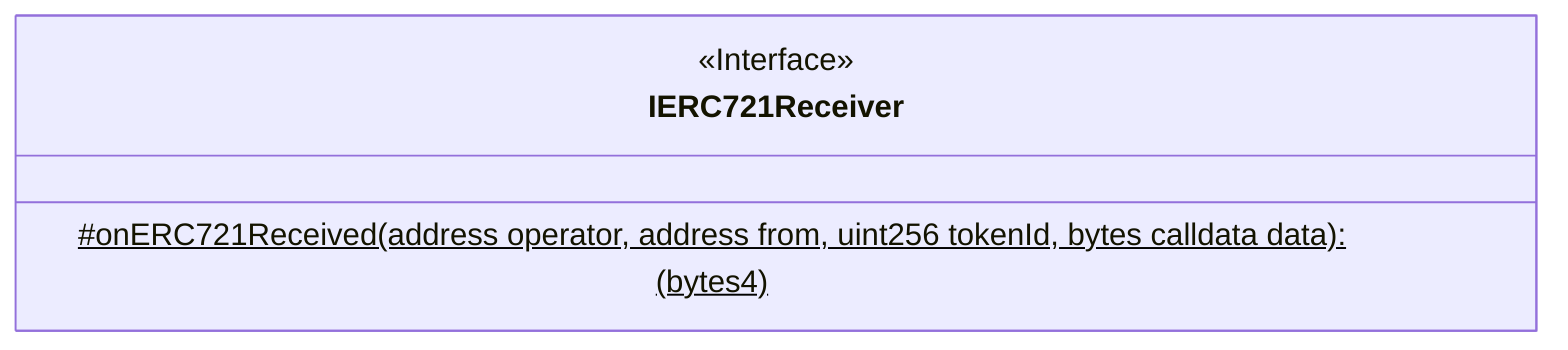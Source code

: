 classDiagram
  %% 295:699:0
  class IERC721Receiver {
    <<Interface>>
    #onERC721Received(address operator, address from, uint256 tokenId, bytes calldata data): (bytes4)$
  }